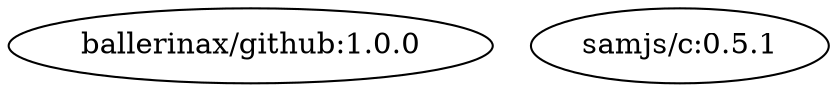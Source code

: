 digraph "BallerinaToml" {
    "ballerinax/github:1.0.0" [repo = local]
    "samjs/c:0.5.1" [repo = local]
}